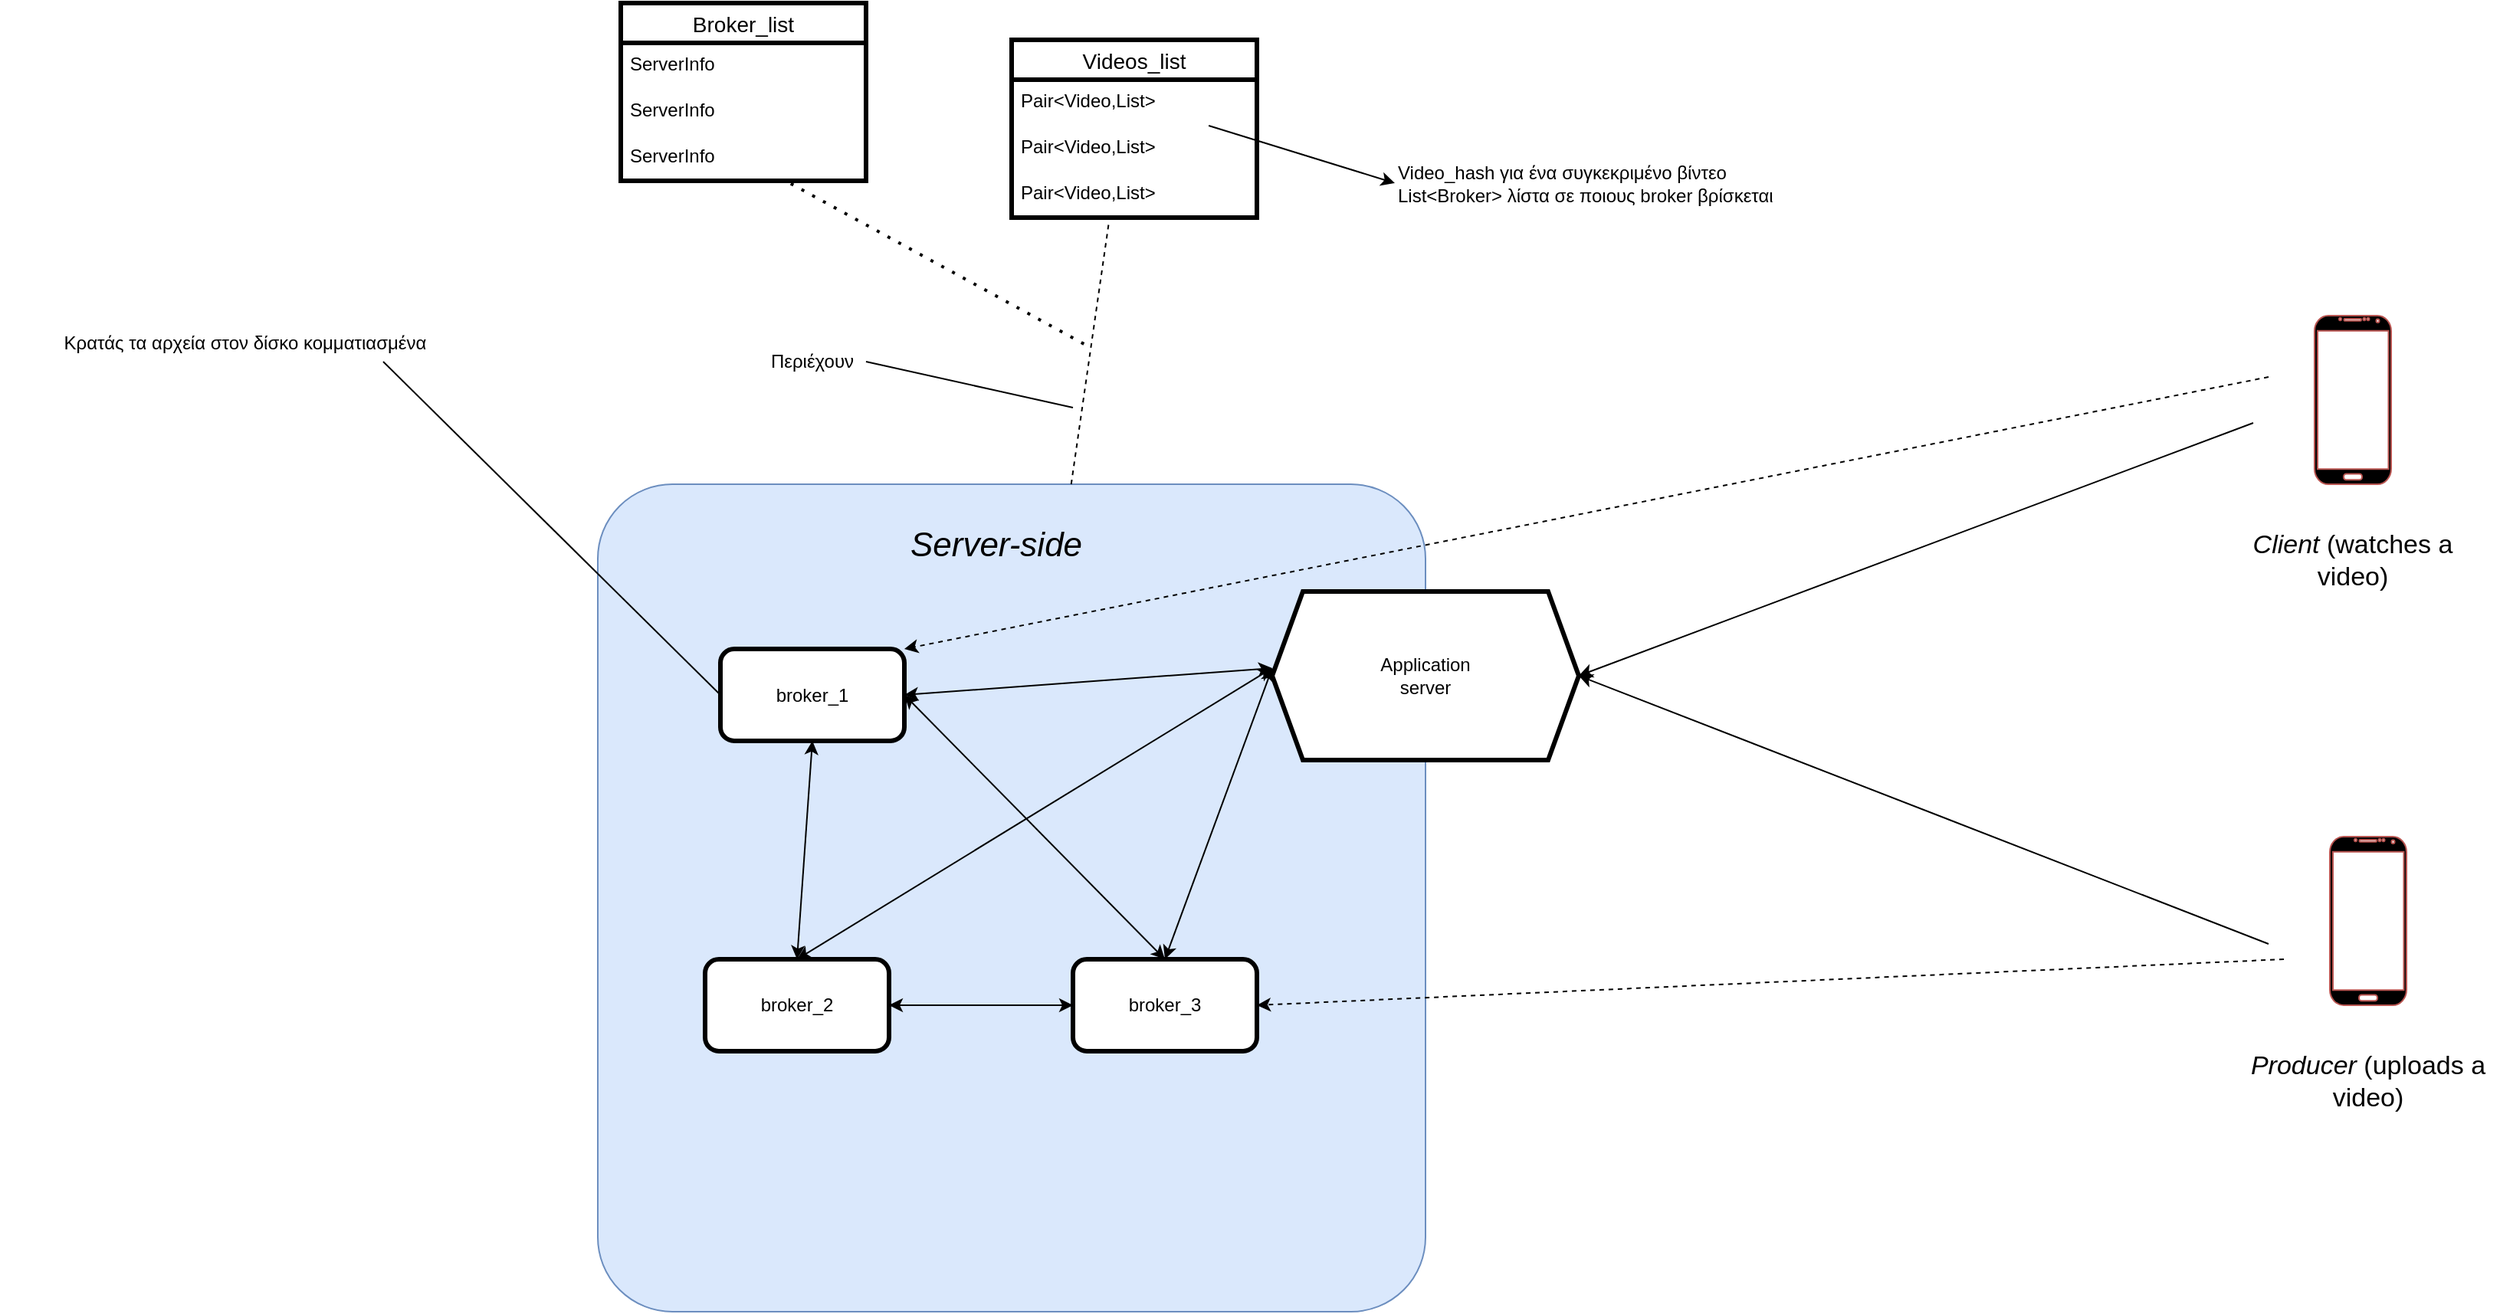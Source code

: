 <mxfile version="13.6.10" type="device"><diagram id="LDb3Srsbjq2mKNw-jHhF" name="Page-1"><mxGraphModel dx="2545" dy="992" grid="1" gridSize="10" guides="1" tooltips="1" connect="1" arrows="1" fold="1" page="1" pageScale="1" pageWidth="827" pageHeight="1169" math="0" shadow="0"><root><mxCell id="0"/><mxCell id="1" parent="0"/><mxCell id="bE9NWNzKSX8nTO3ZzmcU-2" value="" style="rounded=1;whiteSpace=wrap;html=1;arcSize=9;fillColor=#dae8fc;strokeColor=#6c8ebf;" vertex="1" parent="1"><mxGeometry x="-170" y="360" width="540" height="540" as="geometry"/></mxCell><mxCell id="bE9NWNzKSX8nTO3ZzmcU-3" value="&lt;font style=&quot;font-size: 22px&quot;&gt;&lt;i&gt;Server-side&lt;/i&gt;&lt;/font&gt;" style="text;html=1;strokeColor=none;fillColor=none;align=center;verticalAlign=middle;whiteSpace=wrap;rounded=0;" vertex="1" parent="1"><mxGeometry x="20" y="380" width="140" height="40" as="geometry"/></mxCell><mxCell id="bE9NWNzKSX8nTO3ZzmcU-7" value="" style="group" vertex="1" connectable="0" parent="1"><mxGeometry x="890" y="250" width="170" height="200" as="geometry"/></mxCell><mxCell id="bE9NWNzKSX8nTO3ZzmcU-5" value="" style="verticalLabelPosition=bottom;verticalAlign=top;html=1;shadow=0;dashed=0;strokeWidth=1;shape=mxgraph.android.phone2;strokeColor=#b85450;fillColor=#000000;" vertex="1" parent="bE9NWNzKSX8nTO3ZzmcU-7"><mxGeometry x="60" width="50" height="110" as="geometry"/></mxCell><mxCell id="bE9NWNzKSX8nTO3ZzmcU-6" value="&lt;font style=&quot;font-size: 17px&quot;&gt;&lt;i&gt;Client&lt;/i&gt; (watches a video)&lt;/font&gt;" style="text;html=1;strokeColor=none;fillColor=none;align=center;verticalAlign=middle;whiteSpace=wrap;rounded=0;" vertex="1" parent="bE9NWNzKSX8nTO3ZzmcU-7"><mxGeometry y="120" width="170" height="80" as="geometry"/></mxCell><mxCell id="bE9NWNzKSX8nTO3ZzmcU-8" value="" style="group" vertex="1" connectable="0" parent="1"><mxGeometry x="900" y="590" width="170" height="200" as="geometry"/></mxCell><mxCell id="bE9NWNzKSX8nTO3ZzmcU-9" value="" style="verticalLabelPosition=bottom;verticalAlign=top;html=1;shadow=0;dashed=0;strokeWidth=1;shape=mxgraph.android.phone2;strokeColor=#b85450;fillColor=#000000;" vertex="1" parent="bE9NWNzKSX8nTO3ZzmcU-8"><mxGeometry x="60" width="50" height="110" as="geometry"/></mxCell><mxCell id="bE9NWNzKSX8nTO3ZzmcU-10" value="&lt;font style=&quot;font-size: 17px&quot;&gt;&lt;i&gt;Producer &lt;/i&gt;(uploads a video)&lt;/font&gt;" style="text;html=1;strokeColor=none;fillColor=none;align=center;verticalAlign=middle;whiteSpace=wrap;rounded=0;" vertex="1" parent="bE9NWNzKSX8nTO3ZzmcU-8"><mxGeometry y="120" width="170" height="80" as="geometry"/></mxCell><mxCell id="bE9NWNzKSX8nTO3ZzmcU-11" value="" style="shape=hexagon;perimeter=hexagonPerimeter2;whiteSpace=wrap;html=1;fixedSize=1;strokeWidth=3;" vertex="1" parent="1"><mxGeometry x="270" y="430" width="200" height="110" as="geometry"/></mxCell><mxCell id="bE9NWNzKSX8nTO3ZzmcU-12" value="Application server" style="text;html=1;strokeColor=none;fillColor=none;align=center;verticalAlign=middle;whiteSpace=wrap;rounded=0;" vertex="1" parent="1"><mxGeometry x="340" y="467.5" width="60" height="35" as="geometry"/></mxCell><mxCell id="bE9NWNzKSX8nTO3ZzmcU-13" value="" style="endArrow=classic;html=1;entryX=1;entryY=0.5;entryDx=0;entryDy=0;" edge="1" parent="1" target="bE9NWNzKSX8nTO3ZzmcU-11"><mxGeometry width="50" height="50" relative="1" as="geometry"><mxPoint x="910" y="320" as="sourcePoint"/><mxPoint x="730" y="360" as="targetPoint"/></mxGeometry></mxCell><mxCell id="bE9NWNzKSX8nTO3ZzmcU-14" value="" style="endArrow=classic;html=1;entryX=1;entryY=0.5;entryDx=0;entryDy=0;" edge="1" parent="1" target="bE9NWNzKSX8nTO3ZzmcU-11"><mxGeometry width="50" height="50" relative="1" as="geometry"><mxPoint x="920" y="660" as="sourcePoint"/><mxPoint x="480" y="725" as="targetPoint"/></mxGeometry></mxCell><mxCell id="bE9NWNzKSX8nTO3ZzmcU-15" value="broker_2" style="rounded=1;whiteSpace=wrap;html=1;strokeWidth=3;" vertex="1" parent="1"><mxGeometry x="-100" y="670" width="120" height="60" as="geometry"/></mxCell><mxCell id="bE9NWNzKSX8nTO3ZzmcU-16" value="broker_1" style="rounded=1;whiteSpace=wrap;html=1;strokeWidth=3;" vertex="1" parent="1"><mxGeometry x="-90" y="467.5" width="120" height="60" as="geometry"/></mxCell><mxCell id="bE9NWNzKSX8nTO3ZzmcU-17" value="broker_3" style="rounded=1;whiteSpace=wrap;html=1;strokeWidth=3;" vertex="1" parent="1"><mxGeometry x="140" y="670" width="120" height="60" as="geometry"/></mxCell><mxCell id="bE9NWNzKSX8nTO3ZzmcU-18" value="" style="endArrow=classic;startArrow=classic;html=1;exitX=1;exitY=0.5;exitDx=0;exitDy=0;entryX=0;entryY=0.455;entryDx=0;entryDy=0;entryPerimeter=0;" edge="1" parent="1" source="bE9NWNzKSX8nTO3ZzmcU-16" target="bE9NWNzKSX8nTO3ZzmcU-11"><mxGeometry width="50" height="50" relative="1" as="geometry"><mxPoint x="130" y="560" as="sourcePoint"/><mxPoint x="180" y="510" as="targetPoint"/></mxGeometry></mxCell><mxCell id="bE9NWNzKSX8nTO3ZzmcU-19" value="" style="endArrow=classic;startArrow=classic;html=1;exitX=1;exitY=0.5;exitDx=0;exitDy=0;entryX=0.5;entryY=0;entryDx=0;entryDy=0;" edge="1" parent="1" target="bE9NWNzKSX8nTO3ZzmcU-17"><mxGeometry width="50" height="50" relative="1" as="geometry"><mxPoint x="30" y="497.5" as="sourcePoint"/><mxPoint x="270" y="480.05" as="targetPoint"/></mxGeometry></mxCell><mxCell id="bE9NWNzKSX8nTO3ZzmcU-20" value="" style="endArrow=classic;startArrow=classic;html=1;entryX=0.5;entryY=0;entryDx=0;entryDy=0;" edge="1" parent="1"><mxGeometry width="50" height="50" relative="1" as="geometry"><mxPoint x="270" y="480" as="sourcePoint"/><mxPoint x="200.0" y="670" as="targetPoint"/></mxGeometry></mxCell><mxCell id="bE9NWNzKSX8nTO3ZzmcU-21" value="" style="endArrow=classic;startArrow=classic;html=1;exitX=0.5;exitY=0;exitDx=0;exitDy=0;" edge="1" parent="1" source="bE9NWNzKSX8nTO3ZzmcU-15"><mxGeometry width="50" height="50" relative="1" as="geometry"><mxPoint x="170" y="320" as="sourcePoint"/><mxPoint x="270" y="480" as="targetPoint"/></mxGeometry></mxCell><mxCell id="bE9NWNzKSX8nTO3ZzmcU-22" value="" style="endArrow=classic;startArrow=classic;html=1;exitX=0.5;exitY=0;exitDx=0;exitDy=0;entryX=0.5;entryY=1;entryDx=0;entryDy=0;" edge="1" parent="1" target="bE9NWNzKSX8nTO3ZzmcU-16"><mxGeometry width="50" height="50" relative="1" as="geometry"><mxPoint x="-40" y="670" as="sourcePoint"/><mxPoint x="270" y="480" as="targetPoint"/></mxGeometry></mxCell><mxCell id="bE9NWNzKSX8nTO3ZzmcU-23" value="" style="endArrow=classic;startArrow=classic;html=1;exitX=0;exitY=0.5;exitDx=0;exitDy=0;entryX=1;entryY=0.5;entryDx=0;entryDy=0;" edge="1" parent="1" source="bE9NWNzKSX8nTO3ZzmcU-17" target="bE9NWNzKSX8nTO3ZzmcU-15"><mxGeometry width="50" height="50" relative="1" as="geometry"><mxPoint x="-40" y="670" as="sourcePoint"/><mxPoint x="-30" y="527.5" as="targetPoint"/></mxGeometry></mxCell><mxCell id="bE9NWNzKSX8nTO3ZzmcU-25" value="Videos_list" style="swimlane;fontStyle=0;childLayout=stackLayout;horizontal=1;startSize=26;horizontalStack=0;resizeParent=1;resizeParentMax=0;resizeLast=0;collapsible=1;marginBottom=0;align=center;fontSize=14;strokeWidth=3;fillColor=none;" vertex="1" parent="1"><mxGeometry x="100" y="70" width="160" height="116" as="geometry"/></mxCell><mxCell id="bE9NWNzKSX8nTO3ZzmcU-26" value="Pair&lt;Video,List&gt;" style="text;strokeColor=none;fillColor=none;spacingLeft=4;spacingRight=4;overflow=hidden;rotatable=0;points=[[0,0.5],[1,0.5]];portConstraint=eastwest;fontSize=12;" vertex="1" parent="bE9NWNzKSX8nTO3ZzmcU-25"><mxGeometry y="26" width="160" height="30" as="geometry"/></mxCell><mxCell id="bE9NWNzKSX8nTO3ZzmcU-27" value="Pair&lt;Video,List&gt;" style="text;strokeColor=none;fillColor=none;spacingLeft=4;spacingRight=4;overflow=hidden;rotatable=0;points=[[0,0.5],[1,0.5]];portConstraint=eastwest;fontSize=12;" vertex="1" parent="bE9NWNzKSX8nTO3ZzmcU-25"><mxGeometry y="56" width="160" height="30" as="geometry"/></mxCell><mxCell id="bE9NWNzKSX8nTO3ZzmcU-28" value="Pair&lt;Video,List&gt;" style="text;strokeColor=none;fillColor=none;spacingLeft=4;spacingRight=4;overflow=hidden;rotatable=0;points=[[0,0.5],[1,0.5]];portConstraint=eastwest;fontSize=12;" vertex="1" parent="bE9NWNzKSX8nTO3ZzmcU-25"><mxGeometry y="86" width="160" height="30" as="geometry"/></mxCell><mxCell id="bE9NWNzKSX8nTO3ZzmcU-30" value="" style="endArrow=classic;html=1;entryX=0;entryY=0.5;entryDx=0;entryDy=0;" edge="1" parent="1" source="bE9NWNzKSX8nTO3ZzmcU-26" target="bE9NWNzKSX8nTO3ZzmcU-31"><mxGeometry width="50" height="50" relative="1" as="geometry"><mxPoint x="460" y="380" as="sourcePoint"/><mxPoint x="350" y="140" as="targetPoint"/></mxGeometry></mxCell><mxCell id="bE9NWNzKSX8nTO3ZzmcU-31" value="&lt;div&gt;Video_hash για ένα συγκεκριμένο βίντεο&lt;/div&gt;&lt;div&gt;List&amp;lt;Broker&amp;gt; λίστα σε ποιους broker βρίσκεται&lt;br&gt;&lt;/div&gt;" style="text;html=1;strokeColor=none;fillColor=none;align=left;verticalAlign=middle;whiteSpace=wrap;rounded=0;" vertex="1" parent="1"><mxGeometry x="350" y="127" width="250" height="73" as="geometry"/></mxCell><mxCell id="bE9NWNzKSX8nTO3ZzmcU-33" value="" style="endArrow=none;dashed=1;html=1;entryX=0.396;entryY=1.122;entryDx=0;entryDy=0;entryPerimeter=0;" edge="1" parent="1" source="bE9NWNzKSX8nTO3ZzmcU-2" target="bE9NWNzKSX8nTO3ZzmcU-28"><mxGeometry width="50" height="50" relative="1" as="geometry"><mxPoint x="100" y="350" as="sourcePoint"/><mxPoint x="150" y="250" as="targetPoint"/></mxGeometry></mxCell><mxCell id="bE9NWNzKSX8nTO3ZzmcU-34" value="Περιέχουν" style="text;html=1;strokeColor=none;fillColor=none;align=center;verticalAlign=middle;whiteSpace=wrap;rounded=0;" vertex="1" parent="1"><mxGeometry x="-65" y="260" width="70" height="40" as="geometry"/></mxCell><mxCell id="bE9NWNzKSX8nTO3ZzmcU-35" value="" style="endArrow=none;html=1;exitX=1;exitY=0.5;exitDx=0;exitDy=0;" edge="1" parent="1" source="bE9NWNzKSX8nTO3ZzmcU-34"><mxGeometry width="50" height="50" relative="1" as="geometry"><mxPoint x="80" y="330" as="sourcePoint"/><mxPoint x="140" y="310" as="targetPoint"/></mxGeometry></mxCell><mxCell id="bE9NWNzKSX8nTO3ZzmcU-36" value="Broker_list" style="swimlane;fontStyle=0;childLayout=stackLayout;horizontal=1;startSize=26;horizontalStack=0;resizeParent=1;resizeParentMax=0;resizeLast=0;collapsible=1;marginBottom=0;align=center;fontSize=14;strokeWidth=3;fillColor=none;" vertex="1" parent="1"><mxGeometry x="-155" y="46" width="160" height="116" as="geometry"/></mxCell><mxCell id="bE9NWNzKSX8nTO3ZzmcU-37" value="ServerInfo" style="text;strokeColor=none;fillColor=none;spacingLeft=4;spacingRight=4;overflow=hidden;rotatable=0;points=[[0,0.5],[1,0.5]];portConstraint=eastwest;fontSize=12;" vertex="1" parent="bE9NWNzKSX8nTO3ZzmcU-36"><mxGeometry y="26" width="160" height="30" as="geometry"/></mxCell><mxCell id="bE9NWNzKSX8nTO3ZzmcU-38" value="ServerInfo" style="text;strokeColor=none;fillColor=none;spacingLeft=4;spacingRight=4;overflow=hidden;rotatable=0;points=[[0,0.5],[1,0.5]];portConstraint=eastwest;fontSize=12;" vertex="1" parent="bE9NWNzKSX8nTO3ZzmcU-36"><mxGeometry y="56" width="160" height="30" as="geometry"/></mxCell><mxCell id="bE9NWNzKSX8nTO3ZzmcU-39" value="ServerInfo" style="text;strokeColor=none;fillColor=none;spacingLeft=4;spacingRight=4;overflow=hidden;rotatable=0;points=[[0,0.5],[1,0.5]];portConstraint=eastwest;fontSize=12;" vertex="1" parent="bE9NWNzKSX8nTO3ZzmcU-36"><mxGeometry y="86" width="160" height="30" as="geometry"/></mxCell><mxCell id="bE9NWNzKSX8nTO3ZzmcU-40" value="" style="endArrow=none;dashed=1;html=1;dashPattern=1 3;strokeWidth=2;exitX=0.693;exitY=1.061;exitDx=0;exitDy=0;exitPerimeter=0;" edge="1" parent="1" source="bE9NWNzKSX8nTO3ZzmcU-39"><mxGeometry width="50" height="50" relative="1" as="geometry"><mxPoint x="30" y="250" as="sourcePoint"/><mxPoint x="150" y="270" as="targetPoint"/></mxGeometry></mxCell><mxCell id="bE9NWNzKSX8nTO3ZzmcU-46" value="" style="endArrow=none;html=1;entryX=0;entryY=0.5;entryDx=0;entryDy=0;" edge="1" parent="1" target="bE9NWNzKSX8nTO3ZzmcU-16"><mxGeometry width="50" height="50" relative="1" as="geometry"><mxPoint x="-310" y="280" as="sourcePoint"/><mxPoint x="-250" y="460" as="targetPoint"/></mxGeometry></mxCell><mxCell id="bE9NWNzKSX8nTO3ZzmcU-47" value="&lt;br&gt;&lt;div&gt;Κρατάς τα αρχεία στον δίσκο κομματιασμένα&lt;br&gt;&lt;/div&gt;" style="text;html=1;strokeColor=none;fillColor=none;align=center;verticalAlign=middle;whiteSpace=wrap;rounded=0;perimeterSpacing=0;" vertex="1" parent="1"><mxGeometry x="-560" y="210" width="320" height="100" as="geometry"/></mxCell><mxCell id="bE9NWNzKSX8nTO3ZzmcU-48" value="" style="endArrow=classic;html=1;entryX=1;entryY=0.5;entryDx=0;entryDy=0;dashed=1;" edge="1" parent="1" target="bE9NWNzKSX8nTO3ZzmcU-17"><mxGeometry width="50" height="50" relative="1" as="geometry"><mxPoint x="930" y="670" as="sourcePoint"/><mxPoint x="500" y="740" as="targetPoint"/></mxGeometry></mxCell><mxCell id="bE9NWNzKSX8nTO3ZzmcU-49" value="" style="endArrow=classic;html=1;dashed=1;entryX=1;entryY=0;entryDx=0;entryDy=0;" edge="1" parent="1" target="bE9NWNzKSX8nTO3ZzmcU-16"><mxGeometry width="50" height="50" relative="1" as="geometry"><mxPoint x="920" y="290" as="sourcePoint"/><mxPoint x="640" y="320" as="targetPoint"/></mxGeometry></mxCell></root></mxGraphModel></diagram></mxfile>